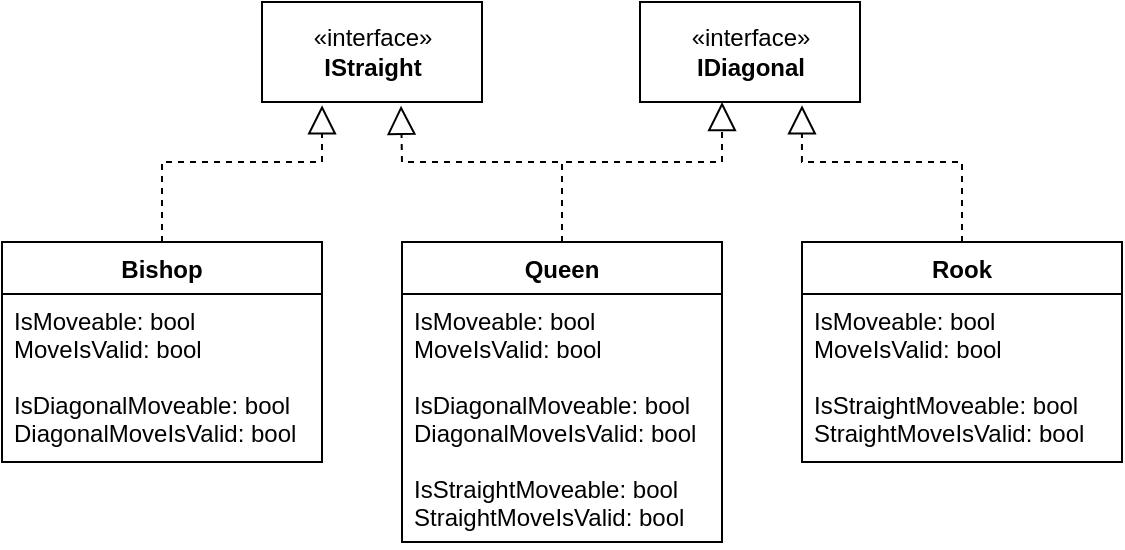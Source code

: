 <mxfile version="17.4.5" type="device"><diagram id="C5RBs43oDa-KdzZeNtuy" name="Page-1"><mxGraphModel dx="741" dy="385" grid="1" gridSize="10" guides="1" tooltips="1" connect="1" arrows="1" fold="1" page="1" pageScale="1" pageWidth="827" pageHeight="1169" math="0" shadow="0"><root><mxCell id="WIyWlLk6GJQsqaUBKTNV-0"/><mxCell id="WIyWlLk6GJQsqaUBKTNV-1" parent="WIyWlLk6GJQsqaUBKTNV-0"/><mxCell id="eQIwIHqka41RbW9v2ea_-0" value="«interface»&lt;br&gt;&lt;b&gt;IStraight&lt;/b&gt;" style="html=1;" vertex="1" parent="WIyWlLk6GJQsqaUBKTNV-1"><mxGeometry x="290" y="80" width="110" height="50" as="geometry"/></mxCell><mxCell id="eQIwIHqka41RbW9v2ea_-1" value="«interface»&lt;br&gt;&lt;b&gt;IDiagonal&lt;/b&gt;" style="html=1;" vertex="1" parent="WIyWlLk6GJQsqaUBKTNV-1"><mxGeometry x="479" y="80" width="110" height="50" as="geometry"/></mxCell><mxCell id="eQIwIHqka41RbW9v2ea_-2" value="Queen" style="swimlane;fontStyle=1;align=center;verticalAlign=top;childLayout=stackLayout;horizontal=1;startSize=26;horizontalStack=0;resizeParent=1;resizeParentMax=0;resizeLast=0;collapsible=1;marginBottom=0;" vertex="1" parent="WIyWlLk6GJQsqaUBKTNV-1"><mxGeometry x="360" y="200" width="160" height="150" as="geometry"/></mxCell><mxCell id="eQIwIHqka41RbW9v2ea_-3" value="IsMoveable: bool&#10;MoveIsValid: bool&#10;&#10;IsDiagonalMoveable: bool&#10;DiagonalMoveIsValid: bool&#10;&#10;IsStraightMoveable: bool&#10;StraightMoveIsValid: bool&#10;" style="text;strokeColor=none;fillColor=none;align=left;verticalAlign=top;spacingLeft=4;spacingRight=4;overflow=hidden;rotatable=0;points=[[0,0.5],[1,0.5]];portConstraint=eastwest;" vertex="1" parent="eQIwIHqka41RbW9v2ea_-2"><mxGeometry y="26" width="160" height="124" as="geometry"/></mxCell><mxCell id="eQIwIHqka41RbW9v2ea_-6" value="Rook" style="swimlane;fontStyle=1;align=center;verticalAlign=top;childLayout=stackLayout;horizontal=1;startSize=26;horizontalStack=0;resizeParent=1;resizeParentMax=0;resizeLast=0;collapsible=1;marginBottom=0;" vertex="1" parent="WIyWlLk6GJQsqaUBKTNV-1"><mxGeometry x="560" y="200" width="160" height="110" as="geometry"/></mxCell><mxCell id="eQIwIHqka41RbW9v2ea_-7" value="IsMoveable: bool&#10;MoveIsValid: bool&#10;&#10;IsStraightMoveable: bool&#10;StraightMoveIsValid: bool" style="text;strokeColor=none;fillColor=none;align=left;verticalAlign=top;spacingLeft=4;spacingRight=4;overflow=hidden;rotatable=0;points=[[0,0.5],[1,0.5]];portConstraint=eastwest;" vertex="1" parent="eQIwIHqka41RbW9v2ea_-6"><mxGeometry y="26" width="160" height="84" as="geometry"/></mxCell><mxCell id="eQIwIHqka41RbW9v2ea_-10" value="Bishop" style="swimlane;fontStyle=1;align=center;verticalAlign=top;childLayout=stackLayout;horizontal=1;startSize=26;horizontalStack=0;resizeParent=1;resizeParentMax=0;resizeLast=0;collapsible=1;marginBottom=0;" vertex="1" parent="WIyWlLk6GJQsqaUBKTNV-1"><mxGeometry x="160" y="200" width="160" height="110" as="geometry"/></mxCell><mxCell id="eQIwIHqka41RbW9v2ea_-11" value="IsMoveable: bool&#10;MoveIsValid: bool&#10;&#10;IsDiagonalMoveable: bool&#10;DiagonalMoveIsValid: bool" style="text;strokeColor=none;fillColor=none;align=left;verticalAlign=top;spacingLeft=4;spacingRight=4;overflow=hidden;rotatable=0;points=[[0,0.5],[1,0.5]];portConstraint=eastwest;" vertex="1" parent="eQIwIHqka41RbW9v2ea_-10"><mxGeometry y="26" width="160" height="84" as="geometry"/></mxCell><mxCell id="eQIwIHqka41RbW9v2ea_-14" value="" style="endArrow=block;dashed=1;endFill=0;endSize=12;html=1;rounded=0;exitX=0.5;exitY=0;exitDx=0;exitDy=0;entryX=0.273;entryY=1.033;entryDx=0;entryDy=0;entryPerimeter=0;" edge="1" parent="WIyWlLk6GJQsqaUBKTNV-1" source="eQIwIHqka41RbW9v2ea_-10" target="eQIwIHqka41RbW9v2ea_-0"><mxGeometry width="160" relative="1" as="geometry"><mxPoint x="350" y="230" as="sourcePoint"/><mxPoint x="510" y="230" as="targetPoint"/><Array as="points"><mxPoint x="240" y="160"/><mxPoint x="320" y="160"/></Array></mxGeometry></mxCell><mxCell id="eQIwIHqka41RbW9v2ea_-16" value="" style="endArrow=block;dashed=1;endFill=0;endSize=12;html=1;rounded=0;exitX=0.5;exitY=0;exitDx=0;exitDy=0;entryX=0.273;entryY=1.033;entryDx=0;entryDy=0;entryPerimeter=0;" edge="1" parent="WIyWlLk6GJQsqaUBKTNV-1" source="eQIwIHqka41RbW9v2ea_-6"><mxGeometry width="160" relative="1" as="geometry"><mxPoint x="479.97" y="200" as="sourcePoint"/><mxPoint x="560" y="131.65" as="targetPoint"/><Array as="points"><mxPoint x="640" y="160"/><mxPoint x="559.97" y="160"/></Array></mxGeometry></mxCell><mxCell id="eQIwIHqka41RbW9v2ea_-17" value="" style="endArrow=block;dashed=1;endFill=0;endSize=12;html=1;rounded=0;exitX=0.5;exitY=0;exitDx=0;exitDy=0;entryX=0.632;entryY=1.037;entryDx=0;entryDy=0;entryPerimeter=0;" edge="1" parent="WIyWlLk6GJQsqaUBKTNV-1" source="eQIwIHqka41RbW9v2ea_-2" target="eQIwIHqka41RbW9v2ea_-0"><mxGeometry width="160" relative="1" as="geometry"><mxPoint x="280" y="260" as="sourcePoint"/><mxPoint x="440" y="260" as="targetPoint"/><Array as="points"><mxPoint x="440" y="160"/><mxPoint x="360" y="160"/></Array></mxGeometry></mxCell><mxCell id="eQIwIHqka41RbW9v2ea_-18" value="" style="endArrow=block;dashed=1;endFill=0;endSize=12;html=1;rounded=0;exitX=0.5;exitY=0;exitDx=0;exitDy=0;entryX=0.373;entryY=1;entryDx=0;entryDy=0;entryPerimeter=0;" edge="1" parent="WIyWlLk6GJQsqaUBKTNV-1" source="eQIwIHqka41RbW9v2ea_-2" target="eQIwIHqka41RbW9v2ea_-1"><mxGeometry width="160" relative="1" as="geometry"><mxPoint x="280" y="260" as="sourcePoint"/><mxPoint x="440" y="260" as="targetPoint"/><Array as="points"><mxPoint x="440" y="160"/><mxPoint x="520" y="160"/></Array></mxGeometry></mxCell></root></mxGraphModel></diagram></mxfile>